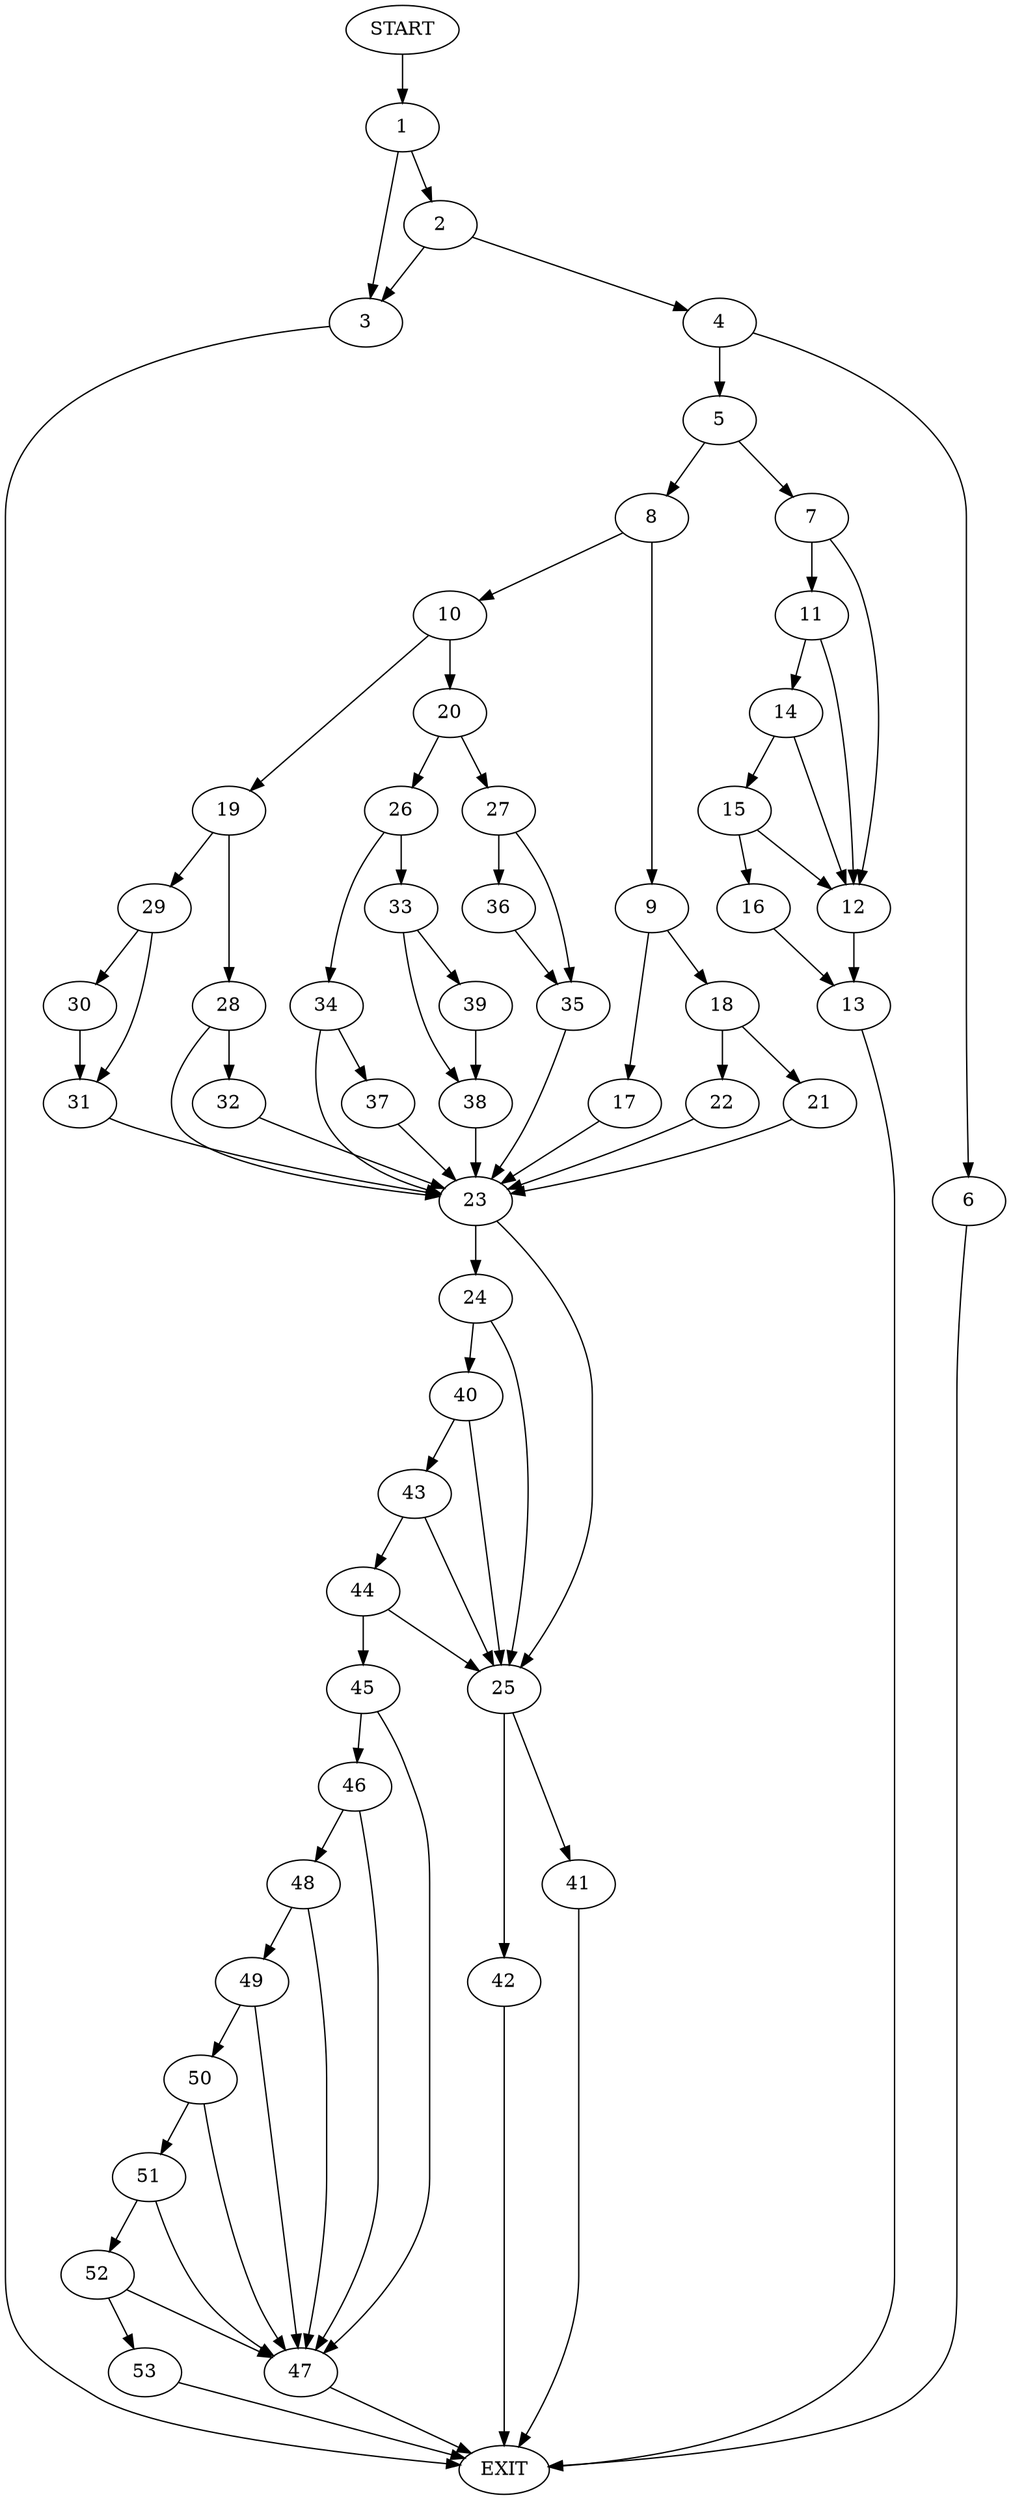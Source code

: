 digraph {
0 [label="START"]
54 [label="EXIT"]
0 -> 1
1 -> 2
1 -> 3
3 -> 54
2 -> 4
2 -> 3
4 -> 5
4 -> 6
5 -> 7
5 -> 8
6 -> 54
8 -> 9
8 -> 10
7 -> 11
7 -> 12
12 -> 13
11 -> 12
11 -> 14
14 -> 15
14 -> 12
15 -> 12
15 -> 16
16 -> 13
13 -> 54
9 -> 17
9 -> 18
10 -> 19
10 -> 20
18 -> 21
18 -> 22
17 -> 23
23 -> 24
23 -> 25
22 -> 23
21 -> 23
20 -> 26
20 -> 27
19 -> 28
19 -> 29
29 -> 30
29 -> 31
28 -> 32
28 -> 23
32 -> 23
30 -> 31
31 -> 23
26 -> 33
26 -> 34
27 -> 35
27 -> 36
34 -> 37
34 -> 23
33 -> 38
33 -> 39
37 -> 23
38 -> 23
39 -> 38
36 -> 35
35 -> 23
24 -> 40
24 -> 25
25 -> 41
25 -> 42
40 -> 43
40 -> 25
43 -> 44
43 -> 25
44 -> 45
44 -> 25
45 -> 46
45 -> 47
47 -> 54
46 -> 48
46 -> 47
48 -> 49
48 -> 47
49 -> 50
49 -> 47
50 -> 51
50 -> 47
51 -> 52
51 -> 47
52 -> 53
52 -> 47
53 -> 54
41 -> 54
42 -> 54
}
